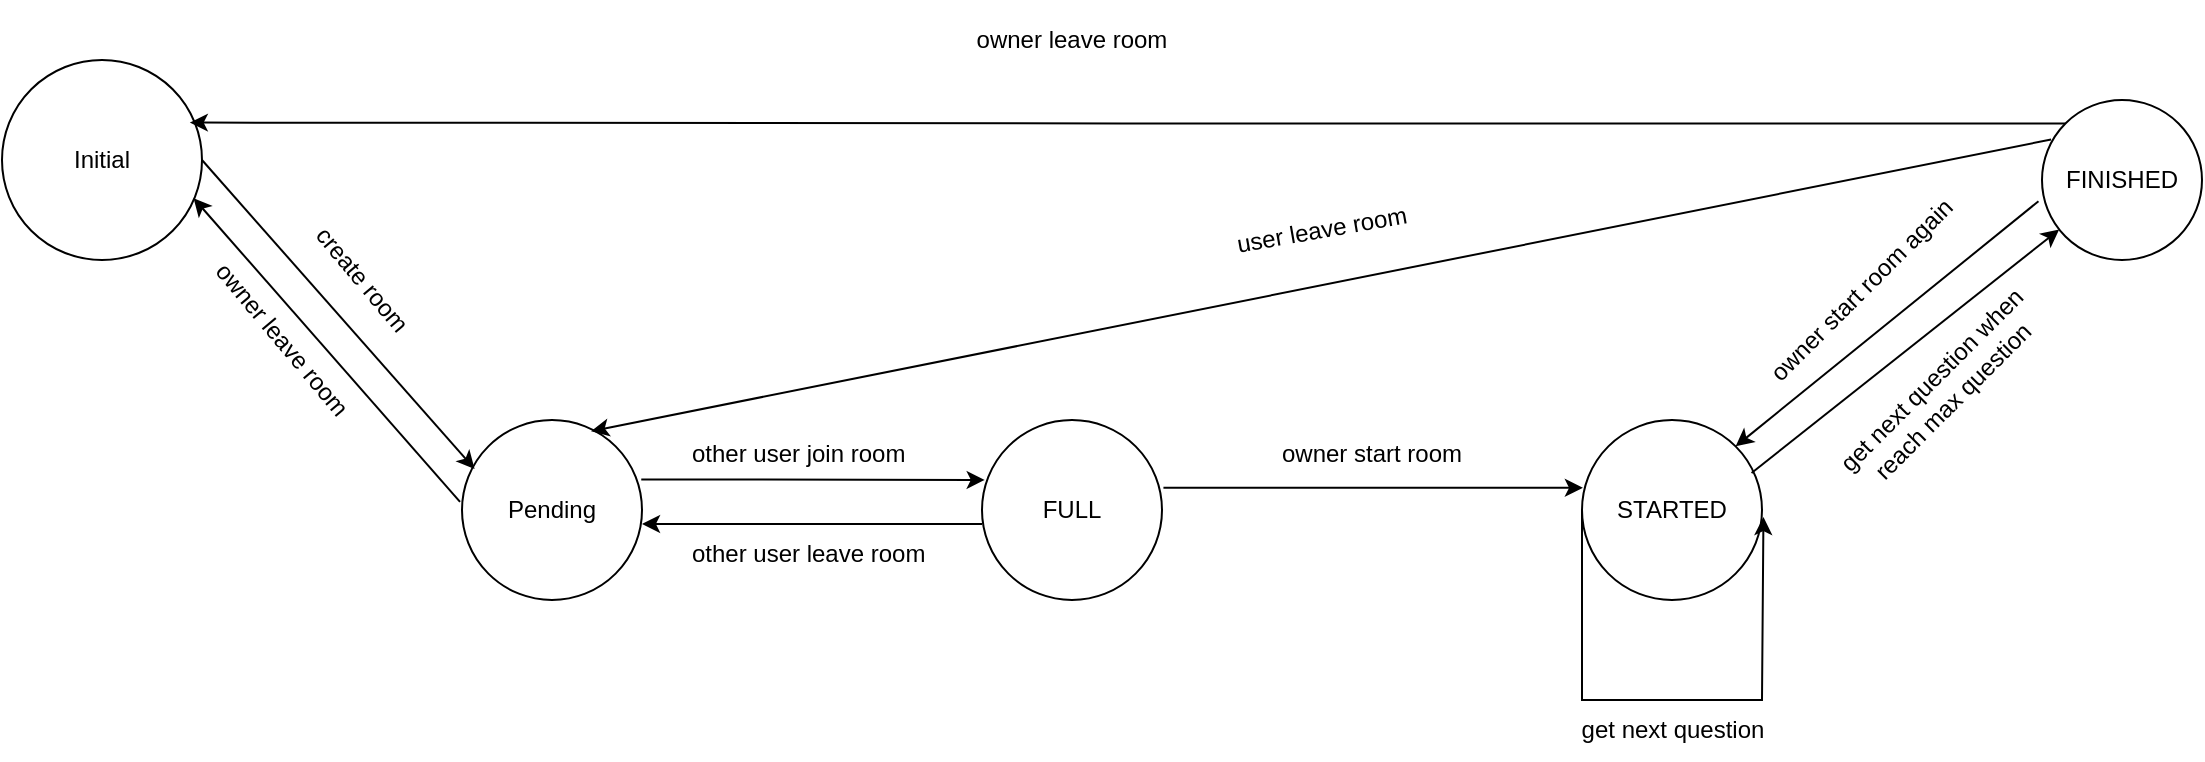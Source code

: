 <mxfile version="21.3.2" type="device">
  <diagram name="Page-1" id="3DIKzXTSYoJ7PkAsxvty">
    <mxGraphModel dx="1184" dy="633" grid="1" gridSize="10" guides="1" tooltips="1" connect="1" arrows="1" fold="1" page="1" pageScale="1" pageWidth="850" pageHeight="1100" math="0" shadow="0">
      <root>
        <mxCell id="0" />
        <mxCell id="1" parent="0" />
        <mxCell id="aQ3WHBYTqEkDXHbV2RrZ-1" value="Initial" style="ellipse;whiteSpace=wrap;html=1;aspect=fixed;" parent="1" vertex="1">
          <mxGeometry x="210" y="150" width="100" height="100" as="geometry" />
        </mxCell>
        <mxCell id="aQ3WHBYTqEkDXHbV2RrZ-2" value="Pending" style="ellipse;whiteSpace=wrap;html=1;aspect=fixed;" parent="1" vertex="1">
          <mxGeometry x="440" y="330" width="90" height="90" as="geometry" />
        </mxCell>
        <mxCell id="aQ3WHBYTqEkDXHbV2RrZ-3" value="" style="endArrow=classic;html=1;rounded=0;entryX=0.07;entryY=0.272;entryDx=0;entryDy=0;entryPerimeter=0;exitX=1;exitY=0.5;exitDx=0;exitDy=0;" parent="1" source="aQ3WHBYTqEkDXHbV2RrZ-1" target="aQ3WHBYTqEkDXHbV2RrZ-2" edge="1">
          <mxGeometry width="50" height="50" relative="1" as="geometry">
            <mxPoint x="300" y="250" as="sourcePoint" />
            <mxPoint x="350" y="200" as="targetPoint" />
          </mxGeometry>
        </mxCell>
        <mxCell id="aQ3WHBYTqEkDXHbV2RrZ-4" value="create room" style="text;html=1;strokeColor=none;fillColor=none;align=center;verticalAlign=middle;whiteSpace=wrap;rounded=0;rotation=50;" parent="1" vertex="1">
          <mxGeometry x="340" y="250.0" width="100" height="20" as="geometry" />
        </mxCell>
        <mxCell id="aQ3WHBYTqEkDXHbV2RrZ-5" value="" style="endArrow=classic;html=1;rounded=0;entryX=0.958;entryY=0.691;entryDx=0;entryDy=0;entryPerimeter=0;exitX=-0.011;exitY=0.455;exitDx=0;exitDy=0;exitPerimeter=0;" parent="1" source="aQ3WHBYTqEkDXHbV2RrZ-2" target="aQ3WHBYTqEkDXHbV2RrZ-1" edge="1">
          <mxGeometry width="50" height="50" relative="1" as="geometry">
            <mxPoint x="360" y="420" as="sourcePoint" />
            <mxPoint x="410" y="370" as="targetPoint" />
          </mxGeometry>
        </mxCell>
        <mxCell id="aQ3WHBYTqEkDXHbV2RrZ-6" value="owner leave room" style="text;html=1;strokeColor=none;fillColor=none;align=center;verticalAlign=middle;whiteSpace=wrap;rounded=0;rotation=50;" parent="1" vertex="1">
          <mxGeometry x="300" y="280" width="100" height="20" as="geometry" />
        </mxCell>
        <mxCell id="aQ3WHBYTqEkDXHbV2RrZ-8" value="FULL" style="ellipse;whiteSpace=wrap;html=1;aspect=fixed;" parent="1" vertex="1">
          <mxGeometry x="700" y="330" width="90" height="90" as="geometry" />
        </mxCell>
        <mxCell id="aQ3WHBYTqEkDXHbV2RrZ-9" value="" style="endArrow=classic;html=1;rounded=0;entryX=0.015;entryY=0.333;entryDx=0;entryDy=0;entryPerimeter=0;exitX=0.996;exitY=0.33;exitDx=0;exitDy=0;exitPerimeter=0;" parent="1" source="aQ3WHBYTqEkDXHbV2RrZ-2" target="aQ3WHBYTqEkDXHbV2RrZ-8" edge="1">
          <mxGeometry width="50" height="50" relative="1" as="geometry">
            <mxPoint x="550" y="350" as="sourcePoint" />
            <mxPoint x="600" y="300" as="targetPoint" />
          </mxGeometry>
        </mxCell>
        <mxCell id="aQ3WHBYTqEkDXHbV2RrZ-10" value="other user join room&amp;nbsp;" style="text;html=1;strokeColor=none;fillColor=none;align=center;verticalAlign=middle;whiteSpace=wrap;rounded=0;" parent="1" vertex="1">
          <mxGeometry x="550" y="340" width="120" height="13.33" as="geometry" />
        </mxCell>
        <mxCell id="aQ3WHBYTqEkDXHbV2RrZ-11" value="" style="endArrow=classic;html=1;rounded=0;" parent="1" edge="1">
          <mxGeometry width="50" height="50" relative="1" as="geometry">
            <mxPoint x="700" y="382" as="sourcePoint" />
            <mxPoint x="530" y="382" as="targetPoint" />
          </mxGeometry>
        </mxCell>
        <mxCell id="aQ3WHBYTqEkDXHbV2RrZ-12" value="other user leave room&amp;nbsp;" style="text;html=1;strokeColor=none;fillColor=none;align=center;verticalAlign=middle;whiteSpace=wrap;rounded=0;" parent="1" vertex="1">
          <mxGeometry x="550" y="390" width="130" height="13.33" as="geometry" />
        </mxCell>
        <mxCell id="aQ3WHBYTqEkDXHbV2RrZ-13" value="STARTED" style="ellipse;whiteSpace=wrap;html=1;aspect=fixed;" parent="1" vertex="1">
          <mxGeometry x="1000" y="330" width="90" height="90" as="geometry" />
        </mxCell>
        <mxCell id="aQ3WHBYTqEkDXHbV2RrZ-14" value="" style="endArrow=classic;html=1;rounded=0;entryX=0.005;entryY=0.377;entryDx=0;entryDy=0;entryPerimeter=0;exitX=1.008;exitY=0.377;exitDx=0;exitDy=0;exitPerimeter=0;" parent="1" source="aQ3WHBYTqEkDXHbV2RrZ-8" target="aQ3WHBYTqEkDXHbV2RrZ-13" edge="1">
          <mxGeometry width="50" height="50" relative="1" as="geometry">
            <mxPoint x="810" y="370" as="sourcePoint" />
            <mxPoint x="860" y="320" as="targetPoint" />
          </mxGeometry>
        </mxCell>
        <mxCell id="aQ3WHBYTqEkDXHbV2RrZ-15" value="owner start room" style="text;html=1;strokeColor=none;fillColor=none;align=center;verticalAlign=middle;whiteSpace=wrap;rounded=0;" parent="1" vertex="1">
          <mxGeometry x="840" y="335.66" width="110" height="22" as="geometry" />
        </mxCell>
        <mxCell id="aQ3WHBYTqEkDXHbV2RrZ-16" value="" style="endArrow=classic;html=1;rounded=0;exitX=0;exitY=0.5;exitDx=0;exitDy=0;entryX=1.008;entryY=0.539;entryDx=0;entryDy=0;entryPerimeter=0;" parent="1" source="aQ3WHBYTqEkDXHbV2RrZ-13" target="aQ3WHBYTqEkDXHbV2RrZ-13" edge="1">
          <mxGeometry width="50" height="50" relative="1" as="geometry">
            <mxPoint x="920" y="450" as="sourcePoint" />
            <mxPoint x="1090" y="470" as="targetPoint" />
            <Array as="points">
              <mxPoint x="1000" y="470" />
              <mxPoint x="1090" y="470" />
            </Array>
          </mxGeometry>
        </mxCell>
        <mxCell id="aQ3WHBYTqEkDXHbV2RrZ-17" value="get next question" style="text;html=1;strokeColor=none;fillColor=none;align=center;verticalAlign=middle;whiteSpace=wrap;rounded=0;" parent="1" vertex="1">
          <mxGeometry x="992.5" y="470" width="105" height="30" as="geometry" />
        </mxCell>
        <mxCell id="aQ3WHBYTqEkDXHbV2RrZ-26" style="edgeStyle=orthogonalEdgeStyle;rounded=0;orthogonalLoop=1;jettySize=auto;html=1;exitX=0;exitY=0;exitDx=0;exitDy=0;entryX=0.939;entryY=0.313;entryDx=0;entryDy=0;entryPerimeter=0;" parent="1" source="aQ3WHBYTqEkDXHbV2RrZ-18" target="aQ3WHBYTqEkDXHbV2RrZ-1" edge="1">
          <mxGeometry relative="1" as="geometry" />
        </mxCell>
        <mxCell id="aQ3WHBYTqEkDXHbV2RrZ-18" value="FINISHED" style="ellipse;whiteSpace=wrap;html=1;aspect=fixed;" parent="1" vertex="1">
          <mxGeometry x="1230" y="170" width="80" height="80" as="geometry" />
        </mxCell>
        <mxCell id="aQ3WHBYTqEkDXHbV2RrZ-19" value="" style="endArrow=classic;html=1;rounded=0;exitX=0.942;exitY=0.294;exitDx=0;exitDy=0;exitPerimeter=0;" parent="1" source="aQ3WHBYTqEkDXHbV2RrZ-13" target="aQ3WHBYTqEkDXHbV2RrZ-18" edge="1">
          <mxGeometry width="50" height="50" relative="1" as="geometry">
            <mxPoint x="1100" y="330" as="sourcePoint" />
            <mxPoint x="1150" y="280" as="targetPoint" />
          </mxGeometry>
        </mxCell>
        <mxCell id="aQ3WHBYTqEkDXHbV2RrZ-20" value="get next question when reach max question" style="text;html=1;strokeColor=none;fillColor=none;align=center;verticalAlign=middle;whiteSpace=wrap;rounded=0;rotation=-45;" parent="1" vertex="1">
          <mxGeometry x="1110" y="300" width="140" height="30" as="geometry" />
        </mxCell>
        <mxCell id="aQ3WHBYTqEkDXHbV2RrZ-22" value="" style="endArrow=classic;html=1;rounded=0;entryX=0.717;entryY=0.062;entryDx=0;entryDy=0;entryPerimeter=0;exitX=0.057;exitY=0.247;exitDx=0;exitDy=0;exitPerimeter=0;" parent="1" source="aQ3WHBYTqEkDXHbV2RrZ-18" target="aQ3WHBYTqEkDXHbV2RrZ-2" edge="1">
          <mxGeometry width="50" height="50" relative="1" as="geometry">
            <mxPoint x="1230" y="150" as="sourcePoint" />
            <mxPoint x="880" y="150" as="targetPoint" />
          </mxGeometry>
        </mxCell>
        <mxCell id="aQ3WHBYTqEkDXHbV2RrZ-23" value="user leave room" style="text;html=1;strokeColor=none;fillColor=none;align=center;verticalAlign=middle;whiteSpace=wrap;rounded=0;rotation=-10;" parent="1" vertex="1">
          <mxGeometry x="810" y="220" width="120" height="30" as="geometry" />
        </mxCell>
        <mxCell id="aQ3WHBYTqEkDXHbV2RrZ-24" value="" style="endArrow=classic;html=1;rounded=0;entryX=1;entryY=0;entryDx=0;entryDy=0;exitX=-0.022;exitY=0.633;exitDx=0;exitDy=0;exitPerimeter=0;" parent="1" source="aQ3WHBYTqEkDXHbV2RrZ-18" target="aQ3WHBYTqEkDXHbV2RrZ-13" edge="1">
          <mxGeometry width="50" height="50" relative="1" as="geometry">
            <mxPoint x="1050" y="300" as="sourcePoint" />
            <mxPoint x="1100" y="250" as="targetPoint" />
          </mxGeometry>
        </mxCell>
        <mxCell id="aQ3WHBYTqEkDXHbV2RrZ-25" value="owner start room again" style="text;html=1;strokeColor=none;fillColor=none;align=center;verticalAlign=middle;whiteSpace=wrap;rounded=0;rotation=-45;" parent="1" vertex="1">
          <mxGeometry x="1070" y="250" width="140" height="30" as="geometry" />
        </mxCell>
        <mxCell id="aQ3WHBYTqEkDXHbV2RrZ-27" value="owner leave room" style="text;html=1;strokeColor=none;fillColor=none;align=center;verticalAlign=middle;whiteSpace=wrap;rounded=0;" parent="1" vertex="1">
          <mxGeometry x="630" y="120" width="230" height="40" as="geometry" />
        </mxCell>
      </root>
    </mxGraphModel>
  </diagram>
</mxfile>
